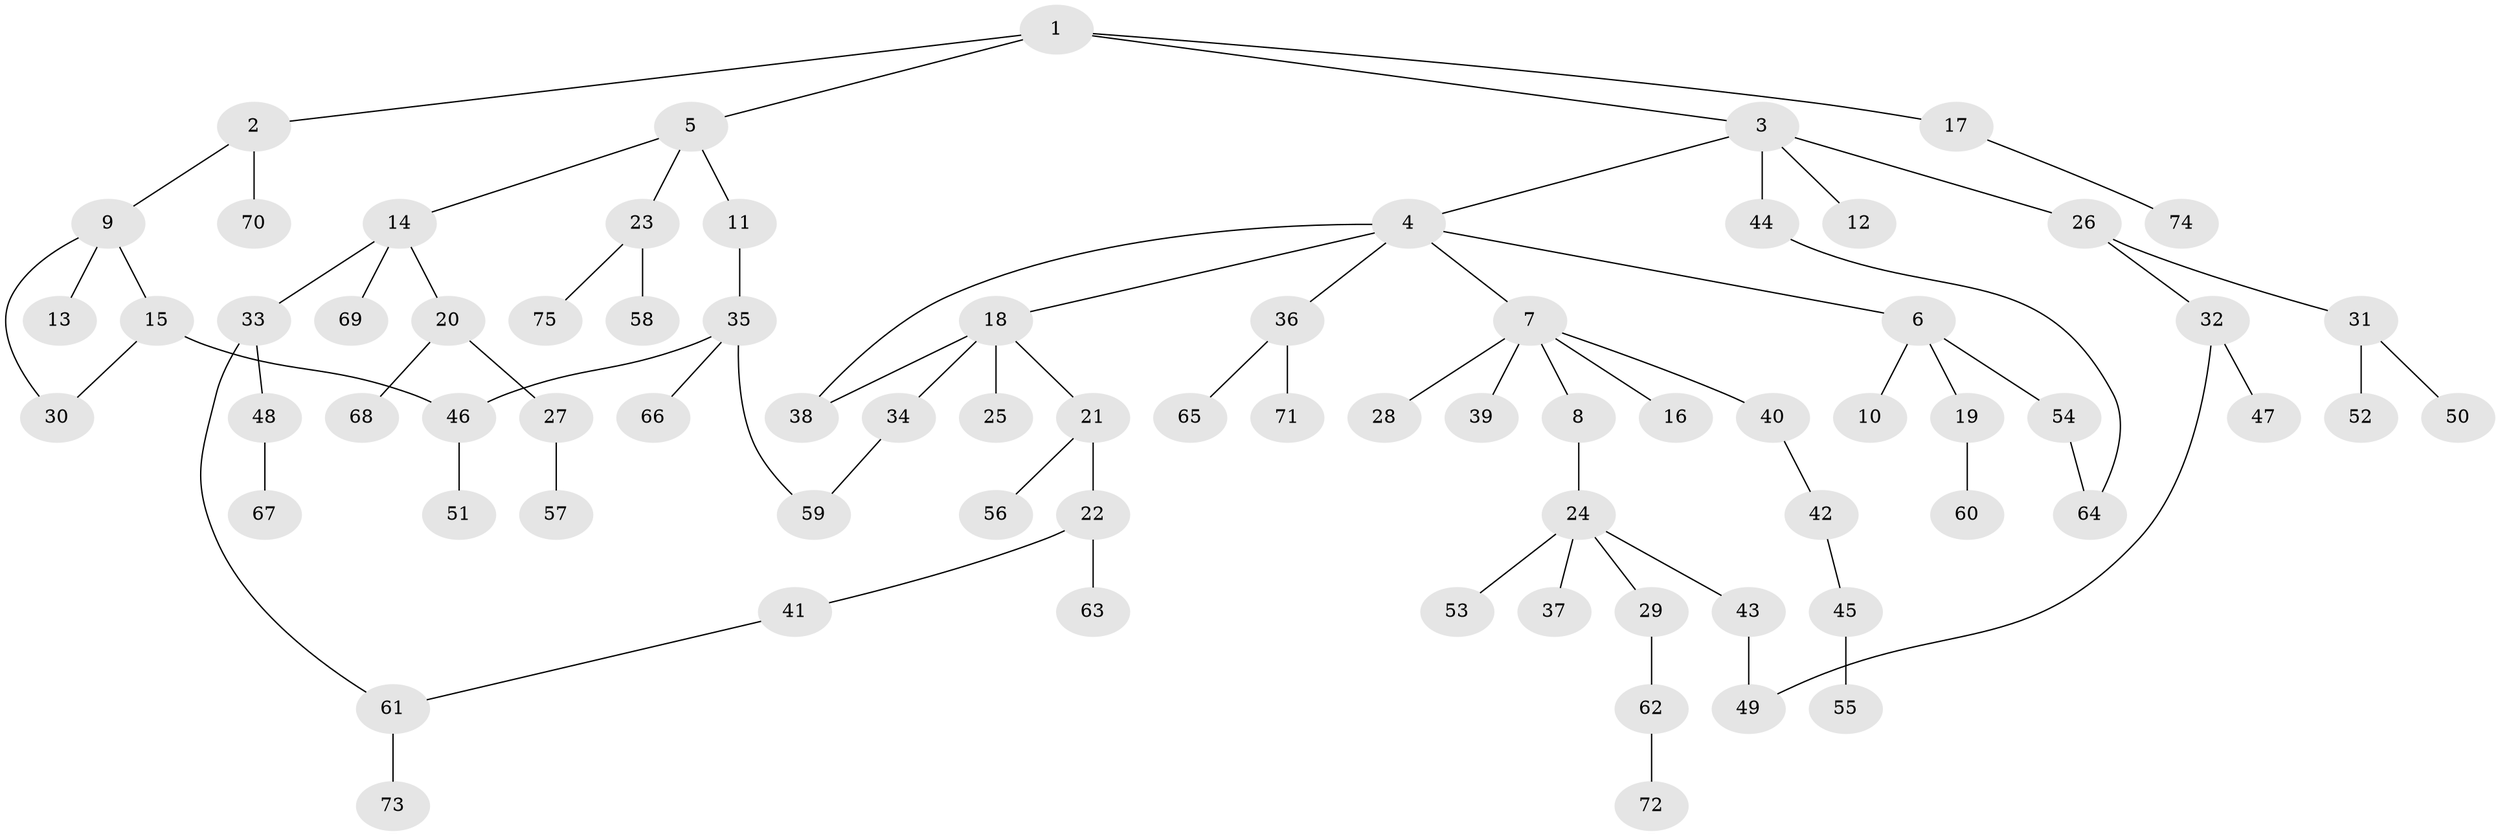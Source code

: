// Generated by graph-tools (version 1.1) at 2025/25/03/09/25 03:25:30]
// undirected, 75 vertices, 81 edges
graph export_dot {
graph [start="1"]
  node [color=gray90,style=filled];
  1;
  2;
  3;
  4;
  5;
  6;
  7;
  8;
  9;
  10;
  11;
  12;
  13;
  14;
  15;
  16;
  17;
  18;
  19;
  20;
  21;
  22;
  23;
  24;
  25;
  26;
  27;
  28;
  29;
  30;
  31;
  32;
  33;
  34;
  35;
  36;
  37;
  38;
  39;
  40;
  41;
  42;
  43;
  44;
  45;
  46;
  47;
  48;
  49;
  50;
  51;
  52;
  53;
  54;
  55;
  56;
  57;
  58;
  59;
  60;
  61;
  62;
  63;
  64;
  65;
  66;
  67;
  68;
  69;
  70;
  71;
  72;
  73;
  74;
  75;
  1 -- 2;
  1 -- 3;
  1 -- 5;
  1 -- 17;
  2 -- 9;
  2 -- 70;
  3 -- 4;
  3 -- 12;
  3 -- 26;
  3 -- 44;
  4 -- 6;
  4 -- 7;
  4 -- 18;
  4 -- 36;
  4 -- 38;
  5 -- 11;
  5 -- 14;
  5 -- 23;
  6 -- 10;
  6 -- 19;
  6 -- 54;
  7 -- 8;
  7 -- 16;
  7 -- 28;
  7 -- 39;
  7 -- 40;
  8 -- 24;
  9 -- 13;
  9 -- 15;
  9 -- 30;
  11 -- 35;
  14 -- 20;
  14 -- 33;
  14 -- 69;
  15 -- 30;
  15 -- 46;
  17 -- 74;
  18 -- 21;
  18 -- 25;
  18 -- 34;
  18 -- 38;
  19 -- 60;
  20 -- 27;
  20 -- 68;
  21 -- 22;
  21 -- 56;
  22 -- 41;
  22 -- 63;
  23 -- 58;
  23 -- 75;
  24 -- 29;
  24 -- 37;
  24 -- 43;
  24 -- 53;
  26 -- 31;
  26 -- 32;
  27 -- 57;
  29 -- 62;
  31 -- 50;
  31 -- 52;
  32 -- 47;
  32 -- 49;
  33 -- 48;
  33 -- 61;
  34 -- 59;
  35 -- 46;
  35 -- 59;
  35 -- 66;
  36 -- 65;
  36 -- 71;
  40 -- 42;
  41 -- 61;
  42 -- 45;
  43 -- 49;
  44 -- 64;
  45 -- 55;
  46 -- 51;
  48 -- 67;
  54 -- 64;
  61 -- 73;
  62 -- 72;
}
